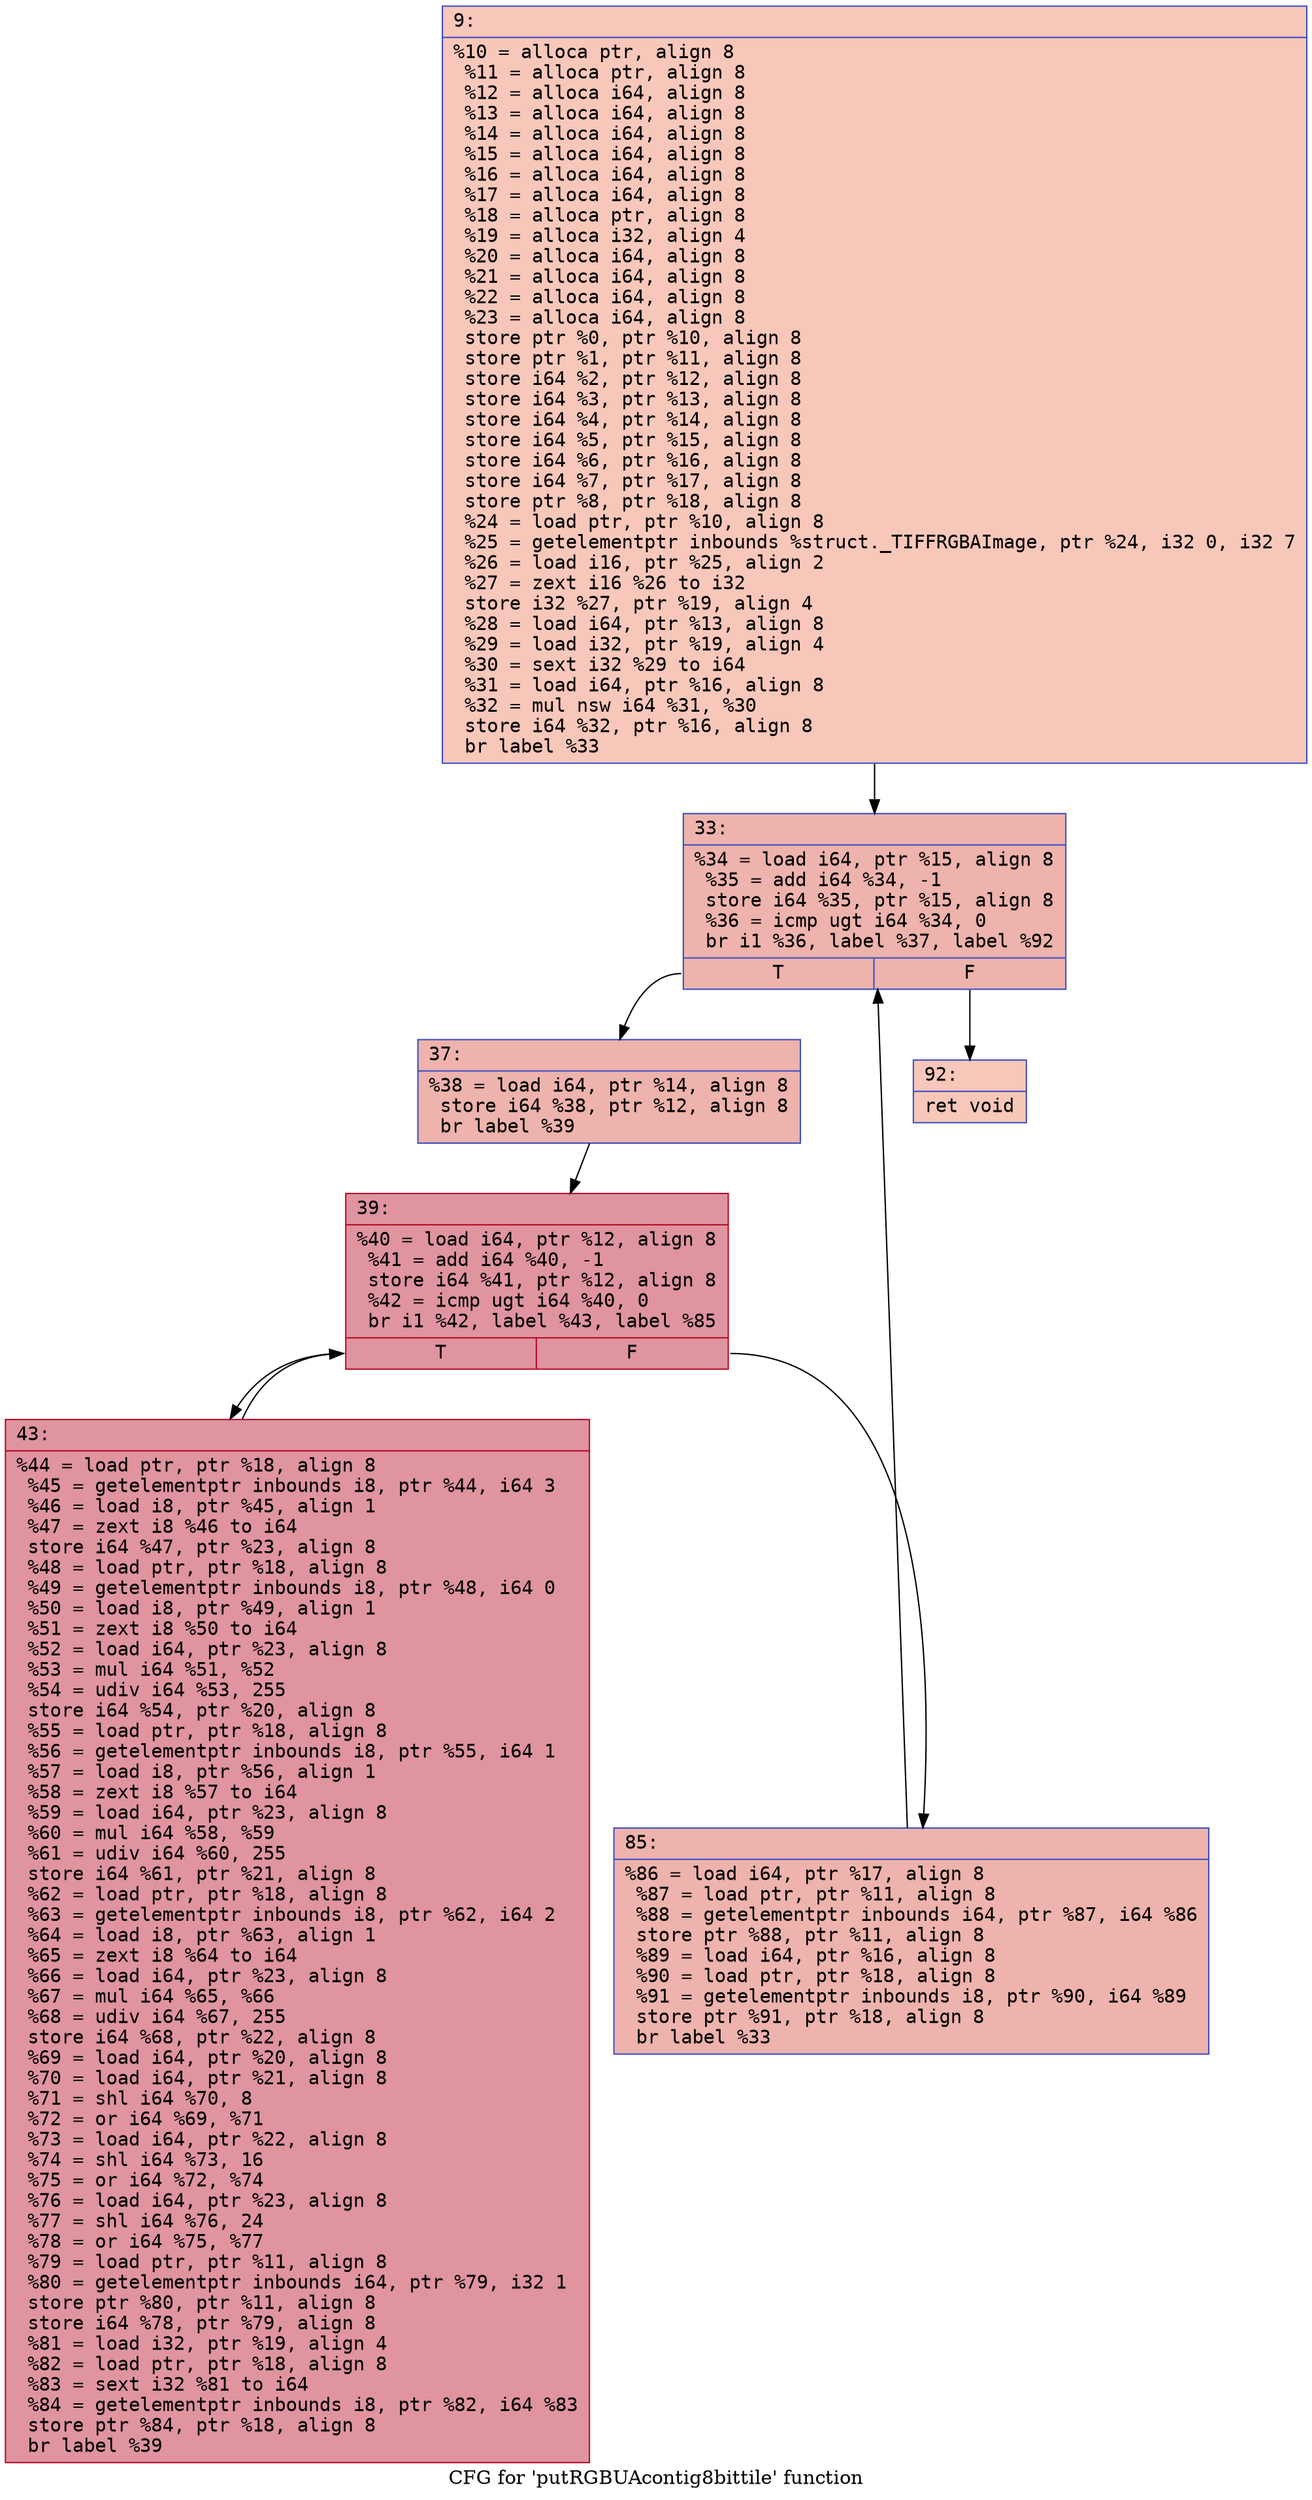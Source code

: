 digraph "CFG for 'putRGBUAcontig8bittile' function" {
	label="CFG for 'putRGBUAcontig8bittile' function";

	Node0x600002a285a0 [shape=record,color="#3d50c3ff", style=filled, fillcolor="#ec7f6370" fontname="Courier",label="{9:\l|  %10 = alloca ptr, align 8\l  %11 = alloca ptr, align 8\l  %12 = alloca i64, align 8\l  %13 = alloca i64, align 8\l  %14 = alloca i64, align 8\l  %15 = alloca i64, align 8\l  %16 = alloca i64, align 8\l  %17 = alloca i64, align 8\l  %18 = alloca ptr, align 8\l  %19 = alloca i32, align 4\l  %20 = alloca i64, align 8\l  %21 = alloca i64, align 8\l  %22 = alloca i64, align 8\l  %23 = alloca i64, align 8\l  store ptr %0, ptr %10, align 8\l  store ptr %1, ptr %11, align 8\l  store i64 %2, ptr %12, align 8\l  store i64 %3, ptr %13, align 8\l  store i64 %4, ptr %14, align 8\l  store i64 %5, ptr %15, align 8\l  store i64 %6, ptr %16, align 8\l  store i64 %7, ptr %17, align 8\l  store ptr %8, ptr %18, align 8\l  %24 = load ptr, ptr %10, align 8\l  %25 = getelementptr inbounds %struct._TIFFRGBAImage, ptr %24, i32 0, i32 7\l  %26 = load i16, ptr %25, align 2\l  %27 = zext i16 %26 to i32\l  store i32 %27, ptr %19, align 4\l  %28 = load i64, ptr %13, align 8\l  %29 = load i32, ptr %19, align 4\l  %30 = sext i32 %29 to i64\l  %31 = load i64, ptr %16, align 8\l  %32 = mul nsw i64 %31, %30\l  store i64 %32, ptr %16, align 8\l  br label %33\l}"];
	Node0x600002a285a0 -> Node0x600002a285f0[tooltip="9 -> 33\nProbability 100.00%" ];
	Node0x600002a285f0 [shape=record,color="#3d50c3ff", style=filled, fillcolor="#d6524470" fontname="Courier",label="{33:\l|  %34 = load i64, ptr %15, align 8\l  %35 = add i64 %34, -1\l  store i64 %35, ptr %15, align 8\l  %36 = icmp ugt i64 %34, 0\l  br i1 %36, label %37, label %92\l|{<s0>T|<s1>F}}"];
	Node0x600002a285f0:s0 -> Node0x600002a28640[tooltip="33 -> 37\nProbability 96.88%" ];
	Node0x600002a285f0:s1 -> Node0x600002a28780[tooltip="33 -> 92\nProbability 3.12%" ];
	Node0x600002a28640 [shape=record,color="#3d50c3ff", style=filled, fillcolor="#d6524470" fontname="Courier",label="{37:\l|  %38 = load i64, ptr %14, align 8\l  store i64 %38, ptr %12, align 8\l  br label %39\l}"];
	Node0x600002a28640 -> Node0x600002a28690[tooltip="37 -> 39\nProbability 100.00%" ];
	Node0x600002a28690 [shape=record,color="#b70d28ff", style=filled, fillcolor="#b70d2870" fontname="Courier",label="{39:\l|  %40 = load i64, ptr %12, align 8\l  %41 = add i64 %40, -1\l  store i64 %41, ptr %12, align 8\l  %42 = icmp ugt i64 %40, 0\l  br i1 %42, label %43, label %85\l|{<s0>T|<s1>F}}"];
	Node0x600002a28690:s0 -> Node0x600002a286e0[tooltip="39 -> 43\nProbability 96.88%" ];
	Node0x600002a28690:s1 -> Node0x600002a28730[tooltip="39 -> 85\nProbability 3.12%" ];
	Node0x600002a286e0 [shape=record,color="#b70d28ff", style=filled, fillcolor="#b70d2870" fontname="Courier",label="{43:\l|  %44 = load ptr, ptr %18, align 8\l  %45 = getelementptr inbounds i8, ptr %44, i64 3\l  %46 = load i8, ptr %45, align 1\l  %47 = zext i8 %46 to i64\l  store i64 %47, ptr %23, align 8\l  %48 = load ptr, ptr %18, align 8\l  %49 = getelementptr inbounds i8, ptr %48, i64 0\l  %50 = load i8, ptr %49, align 1\l  %51 = zext i8 %50 to i64\l  %52 = load i64, ptr %23, align 8\l  %53 = mul i64 %51, %52\l  %54 = udiv i64 %53, 255\l  store i64 %54, ptr %20, align 8\l  %55 = load ptr, ptr %18, align 8\l  %56 = getelementptr inbounds i8, ptr %55, i64 1\l  %57 = load i8, ptr %56, align 1\l  %58 = zext i8 %57 to i64\l  %59 = load i64, ptr %23, align 8\l  %60 = mul i64 %58, %59\l  %61 = udiv i64 %60, 255\l  store i64 %61, ptr %21, align 8\l  %62 = load ptr, ptr %18, align 8\l  %63 = getelementptr inbounds i8, ptr %62, i64 2\l  %64 = load i8, ptr %63, align 1\l  %65 = zext i8 %64 to i64\l  %66 = load i64, ptr %23, align 8\l  %67 = mul i64 %65, %66\l  %68 = udiv i64 %67, 255\l  store i64 %68, ptr %22, align 8\l  %69 = load i64, ptr %20, align 8\l  %70 = load i64, ptr %21, align 8\l  %71 = shl i64 %70, 8\l  %72 = or i64 %69, %71\l  %73 = load i64, ptr %22, align 8\l  %74 = shl i64 %73, 16\l  %75 = or i64 %72, %74\l  %76 = load i64, ptr %23, align 8\l  %77 = shl i64 %76, 24\l  %78 = or i64 %75, %77\l  %79 = load ptr, ptr %11, align 8\l  %80 = getelementptr inbounds i64, ptr %79, i32 1\l  store ptr %80, ptr %11, align 8\l  store i64 %78, ptr %79, align 8\l  %81 = load i32, ptr %19, align 4\l  %82 = load ptr, ptr %18, align 8\l  %83 = sext i32 %81 to i64\l  %84 = getelementptr inbounds i8, ptr %82, i64 %83\l  store ptr %84, ptr %18, align 8\l  br label %39\l}"];
	Node0x600002a286e0 -> Node0x600002a28690[tooltip="43 -> 39\nProbability 100.00%" ];
	Node0x600002a28730 [shape=record,color="#3d50c3ff", style=filled, fillcolor="#d6524470" fontname="Courier",label="{85:\l|  %86 = load i64, ptr %17, align 8\l  %87 = load ptr, ptr %11, align 8\l  %88 = getelementptr inbounds i64, ptr %87, i64 %86\l  store ptr %88, ptr %11, align 8\l  %89 = load i64, ptr %16, align 8\l  %90 = load ptr, ptr %18, align 8\l  %91 = getelementptr inbounds i8, ptr %90, i64 %89\l  store ptr %91, ptr %18, align 8\l  br label %33\l}"];
	Node0x600002a28730 -> Node0x600002a285f0[tooltip="85 -> 33\nProbability 100.00%" ];
	Node0x600002a28780 [shape=record,color="#3d50c3ff", style=filled, fillcolor="#ec7f6370" fontname="Courier",label="{92:\l|  ret void\l}"];
}
